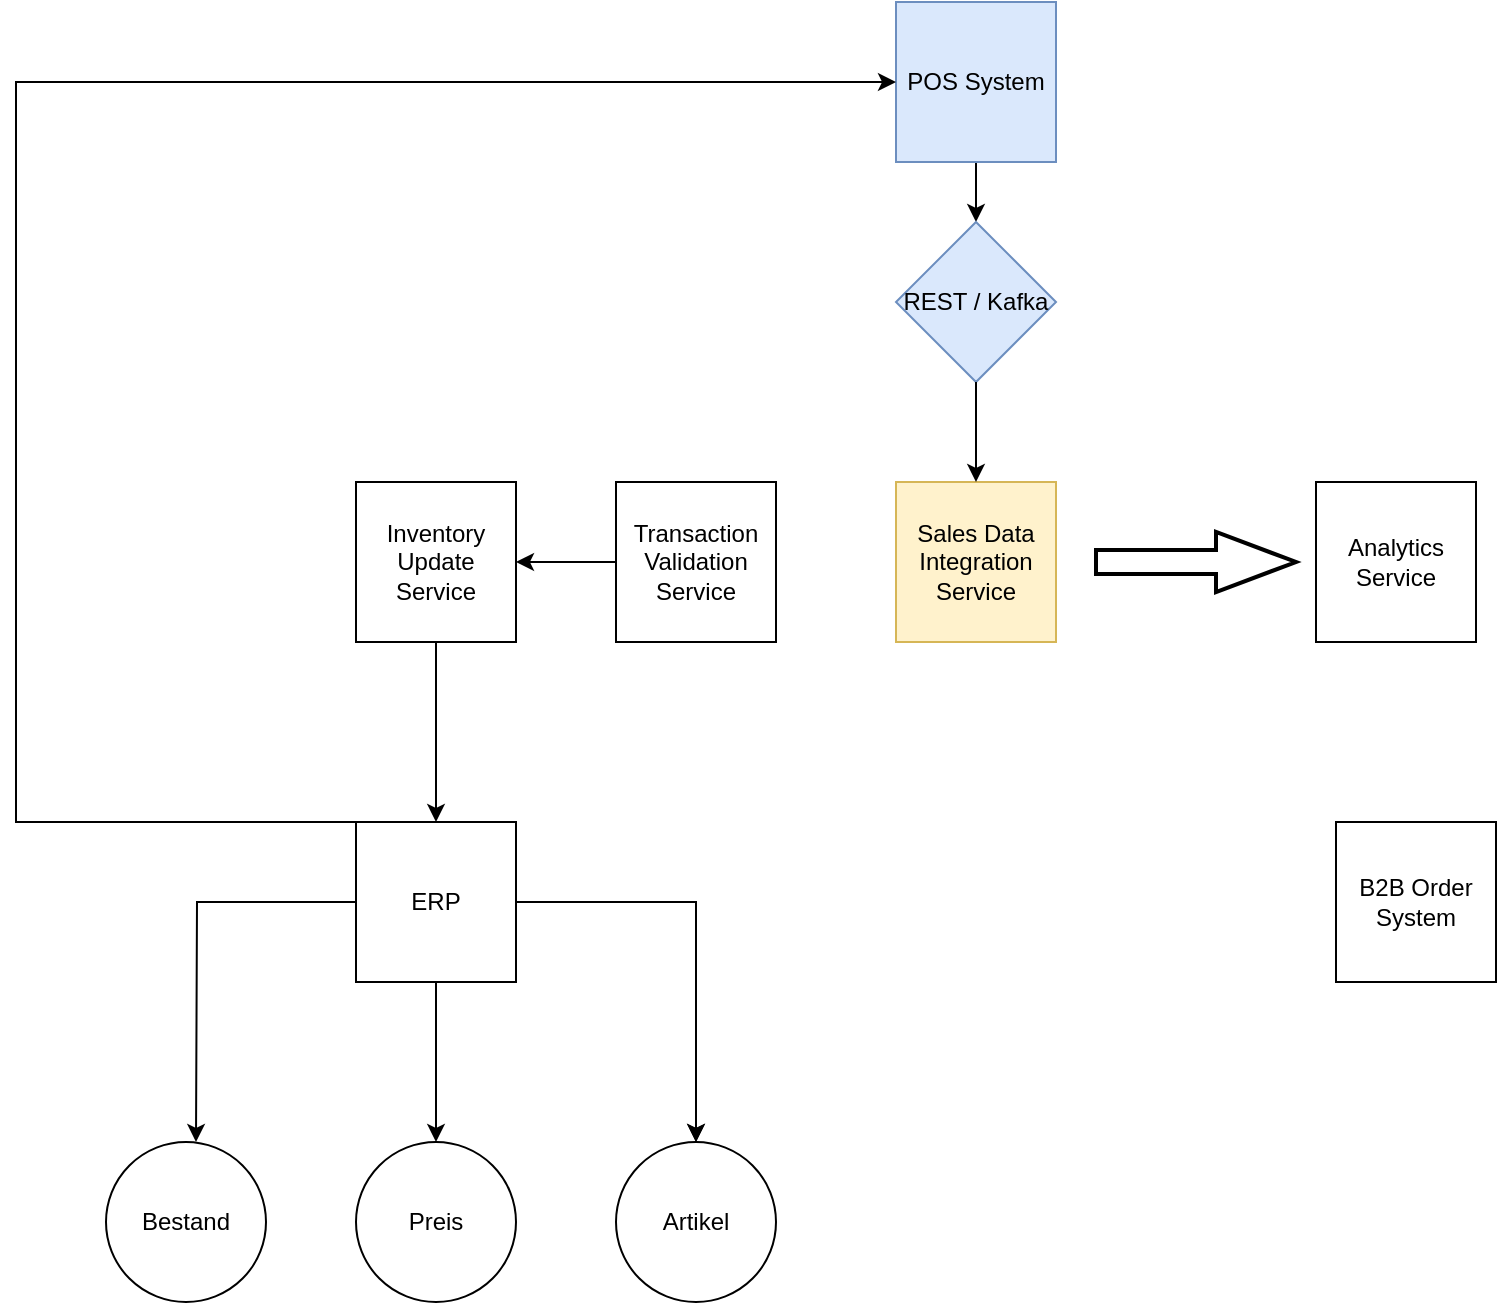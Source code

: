 <mxfile version="28.2.7">
  <diagram name="Seite-1" id="UZIhS9Y9MdjXqw4mlf7s">
    <mxGraphModel dx="2880" dy="1023" grid="1" gridSize="10" guides="1" tooltips="1" connect="1" arrows="1" fold="1" page="1" pageScale="1" pageWidth="827" pageHeight="1169" math="0" shadow="0">
      <root>
        <mxCell id="0" />
        <mxCell id="1" parent="0" />
        <mxCell id="Pr2Uw5ijxEZGtC7btGxp-7" value="" style="edgeStyle=orthogonalEdgeStyle;rounded=0;orthogonalLoop=1;jettySize=auto;html=1;" edge="1" parent="1" source="dIiDGgfdL44ax7ytaZIA-1" target="Pr2Uw5ijxEZGtC7btGxp-6">
          <mxGeometry relative="1" as="geometry" />
        </mxCell>
        <mxCell id="dIiDGgfdL44ax7ytaZIA-1" value="POS System" style="whiteSpace=wrap;html=1;aspect=fixed;fillColor=#dae8fc;strokeColor=#6c8ebf;" parent="1" vertex="1">
          <mxGeometry x="-480" y="100" width="80" height="80" as="geometry" />
        </mxCell>
        <mxCell id="Pr2Uw5ijxEZGtC7btGxp-5" value="Sales Data Integration Service" style="whiteSpace=wrap;html=1;aspect=fixed;fillColor=#fff2cc;strokeColor=#d6b656;" vertex="1" parent="1">
          <mxGeometry x="-480" y="340" width="80" height="80" as="geometry" />
        </mxCell>
        <mxCell id="Pr2Uw5ijxEZGtC7btGxp-6" value="REST / Kafka" style="rhombus;whiteSpace=wrap;html=1;fillColor=#dae8fc;strokeColor=#6c8ebf;" vertex="1" parent="1">
          <mxGeometry x="-480" y="210" width="80" height="80" as="geometry" />
        </mxCell>
        <mxCell id="Pr2Uw5ijxEZGtC7btGxp-8" value="" style="endArrow=classic;html=1;rounded=0;exitX=0.5;exitY=1;exitDx=0;exitDy=0;entryX=0.5;entryY=0;entryDx=0;entryDy=0;" edge="1" parent="1" source="Pr2Uw5ijxEZGtC7btGxp-6" target="Pr2Uw5ijxEZGtC7btGxp-5">
          <mxGeometry width="50" height="50" relative="1" as="geometry">
            <mxPoint x="-470" y="600" as="sourcePoint" />
            <mxPoint x="-420" y="550" as="targetPoint" />
          </mxGeometry>
        </mxCell>
        <mxCell id="Pr2Uw5ijxEZGtC7btGxp-11" value="" style="edgeStyle=orthogonalEdgeStyle;rounded=0;orthogonalLoop=1;jettySize=auto;html=1;" edge="1" parent="1" source="Pr2Uw5ijxEZGtC7btGxp-9" target="Pr2Uw5ijxEZGtC7btGxp-10">
          <mxGeometry relative="1" as="geometry" />
        </mxCell>
        <mxCell id="Pr2Uw5ijxEZGtC7btGxp-12" value="" style="edgeStyle=orthogonalEdgeStyle;rounded=0;orthogonalLoop=1;jettySize=auto;html=1;" edge="1" parent="1" source="Pr2Uw5ijxEZGtC7btGxp-9" target="Pr2Uw5ijxEZGtC7btGxp-10">
          <mxGeometry relative="1" as="geometry" />
        </mxCell>
        <mxCell id="Pr2Uw5ijxEZGtC7btGxp-14" value="" style="edgeStyle=orthogonalEdgeStyle;rounded=0;orthogonalLoop=1;jettySize=auto;html=1;" edge="1" parent="1" source="Pr2Uw5ijxEZGtC7btGxp-9" target="Pr2Uw5ijxEZGtC7btGxp-13">
          <mxGeometry relative="1" as="geometry" />
        </mxCell>
        <mxCell id="Pr2Uw5ijxEZGtC7btGxp-16" value="" style="edgeStyle=orthogonalEdgeStyle;rounded=0;orthogonalLoop=1;jettySize=auto;html=1;" edge="1" parent="1" source="Pr2Uw5ijxEZGtC7btGxp-9">
          <mxGeometry relative="1" as="geometry">
            <mxPoint x="-830" y="670" as="targetPoint" />
          </mxGeometry>
        </mxCell>
        <mxCell id="Pr2Uw5ijxEZGtC7btGxp-9" value="ERP" style="whiteSpace=wrap;html=1;aspect=fixed;" vertex="1" parent="1">
          <mxGeometry x="-750" y="510" width="80" height="80" as="geometry" />
        </mxCell>
        <mxCell id="Pr2Uw5ijxEZGtC7btGxp-10" value="Artikel" style="ellipse;whiteSpace=wrap;html=1;" vertex="1" parent="1">
          <mxGeometry x="-620" y="670" width="80" height="80" as="geometry" />
        </mxCell>
        <mxCell id="Pr2Uw5ijxEZGtC7btGxp-13" value="Preis" style="ellipse;whiteSpace=wrap;html=1;" vertex="1" parent="1">
          <mxGeometry x="-750" y="670" width="80" height="80" as="geometry" />
        </mxCell>
        <mxCell id="Pr2Uw5ijxEZGtC7btGxp-15" value="Bestand" style="ellipse;whiteSpace=wrap;html=1;" vertex="1" parent="1">
          <mxGeometry x="-875" y="670" width="80" height="80" as="geometry" />
        </mxCell>
        <mxCell id="Pr2Uw5ijxEZGtC7btGxp-19" value="" style="edgeStyle=orthogonalEdgeStyle;rounded=0;orthogonalLoop=1;jettySize=auto;html=1;" edge="1" parent="1" source="Pr2Uw5ijxEZGtC7btGxp-17" target="Pr2Uw5ijxEZGtC7btGxp-18">
          <mxGeometry relative="1" as="geometry" />
        </mxCell>
        <mxCell id="Pr2Uw5ijxEZGtC7btGxp-17" value="Transaction Validation Service" style="whiteSpace=wrap;html=1;aspect=fixed;" vertex="1" parent="1">
          <mxGeometry x="-620" y="340" width="80" height="80" as="geometry" />
        </mxCell>
        <mxCell id="Pr2Uw5ijxEZGtC7btGxp-20" value="" style="edgeStyle=orthogonalEdgeStyle;rounded=0;orthogonalLoop=1;jettySize=auto;html=1;" edge="1" parent="1" source="Pr2Uw5ijxEZGtC7btGxp-18" target="Pr2Uw5ijxEZGtC7btGxp-9">
          <mxGeometry relative="1" as="geometry" />
        </mxCell>
        <mxCell id="Pr2Uw5ijxEZGtC7btGxp-18" value="Inventory Update Service" style="whiteSpace=wrap;html=1;aspect=fixed;" vertex="1" parent="1">
          <mxGeometry x="-750" y="340" width="80" height="80" as="geometry" />
        </mxCell>
        <mxCell id="Pr2Uw5ijxEZGtC7btGxp-21" value="Analytics Service" style="whiteSpace=wrap;html=1;aspect=fixed;" vertex="1" parent="1">
          <mxGeometry x="-270" y="340" width="80" height="80" as="geometry" />
        </mxCell>
        <mxCell id="Pr2Uw5ijxEZGtC7btGxp-22" value="" style="endArrow=classic;html=1;rounded=0;entryX=0;entryY=0.5;entryDx=0;entryDy=0;exitX=0;exitY=0;exitDx=0;exitDy=0;" edge="1" parent="1" source="Pr2Uw5ijxEZGtC7btGxp-9" target="dIiDGgfdL44ax7ytaZIA-1">
          <mxGeometry width="50" height="50" relative="1" as="geometry">
            <mxPoint x="-920" y="530" as="sourcePoint" />
            <mxPoint x="-420" y="500" as="targetPoint" />
            <Array as="points">
              <mxPoint x="-920" y="510" />
              <mxPoint x="-920" y="140" />
            </Array>
          </mxGeometry>
        </mxCell>
        <mxCell id="Pr2Uw5ijxEZGtC7btGxp-23" value="" style="verticalLabelPosition=bottom;verticalAlign=top;html=1;strokeWidth=2;shape=mxgraph.arrows2.arrow;dy=0.6;dx=40;notch=0;" vertex="1" parent="1">
          <mxGeometry x="-380" y="365" width="100" height="30" as="geometry" />
        </mxCell>
        <mxCell id="Pr2Uw5ijxEZGtC7btGxp-24" value="B2B Order System" style="whiteSpace=wrap;html=1;aspect=fixed;" vertex="1" parent="1">
          <mxGeometry x="-260" y="510" width="80" height="80" as="geometry" />
        </mxCell>
      </root>
    </mxGraphModel>
  </diagram>
</mxfile>

